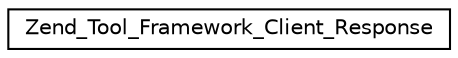 digraph G
{
  edge [fontname="Helvetica",fontsize="10",labelfontname="Helvetica",labelfontsize="10"];
  node [fontname="Helvetica",fontsize="10",shape=record];
  rankdir="LR";
  Node1 [label="Zend_Tool_Framework_Client_Response",height=0.2,width=0.4,color="black", fillcolor="white", style="filled",URL="$class_zend___tool___framework___client___response.html"];
}
